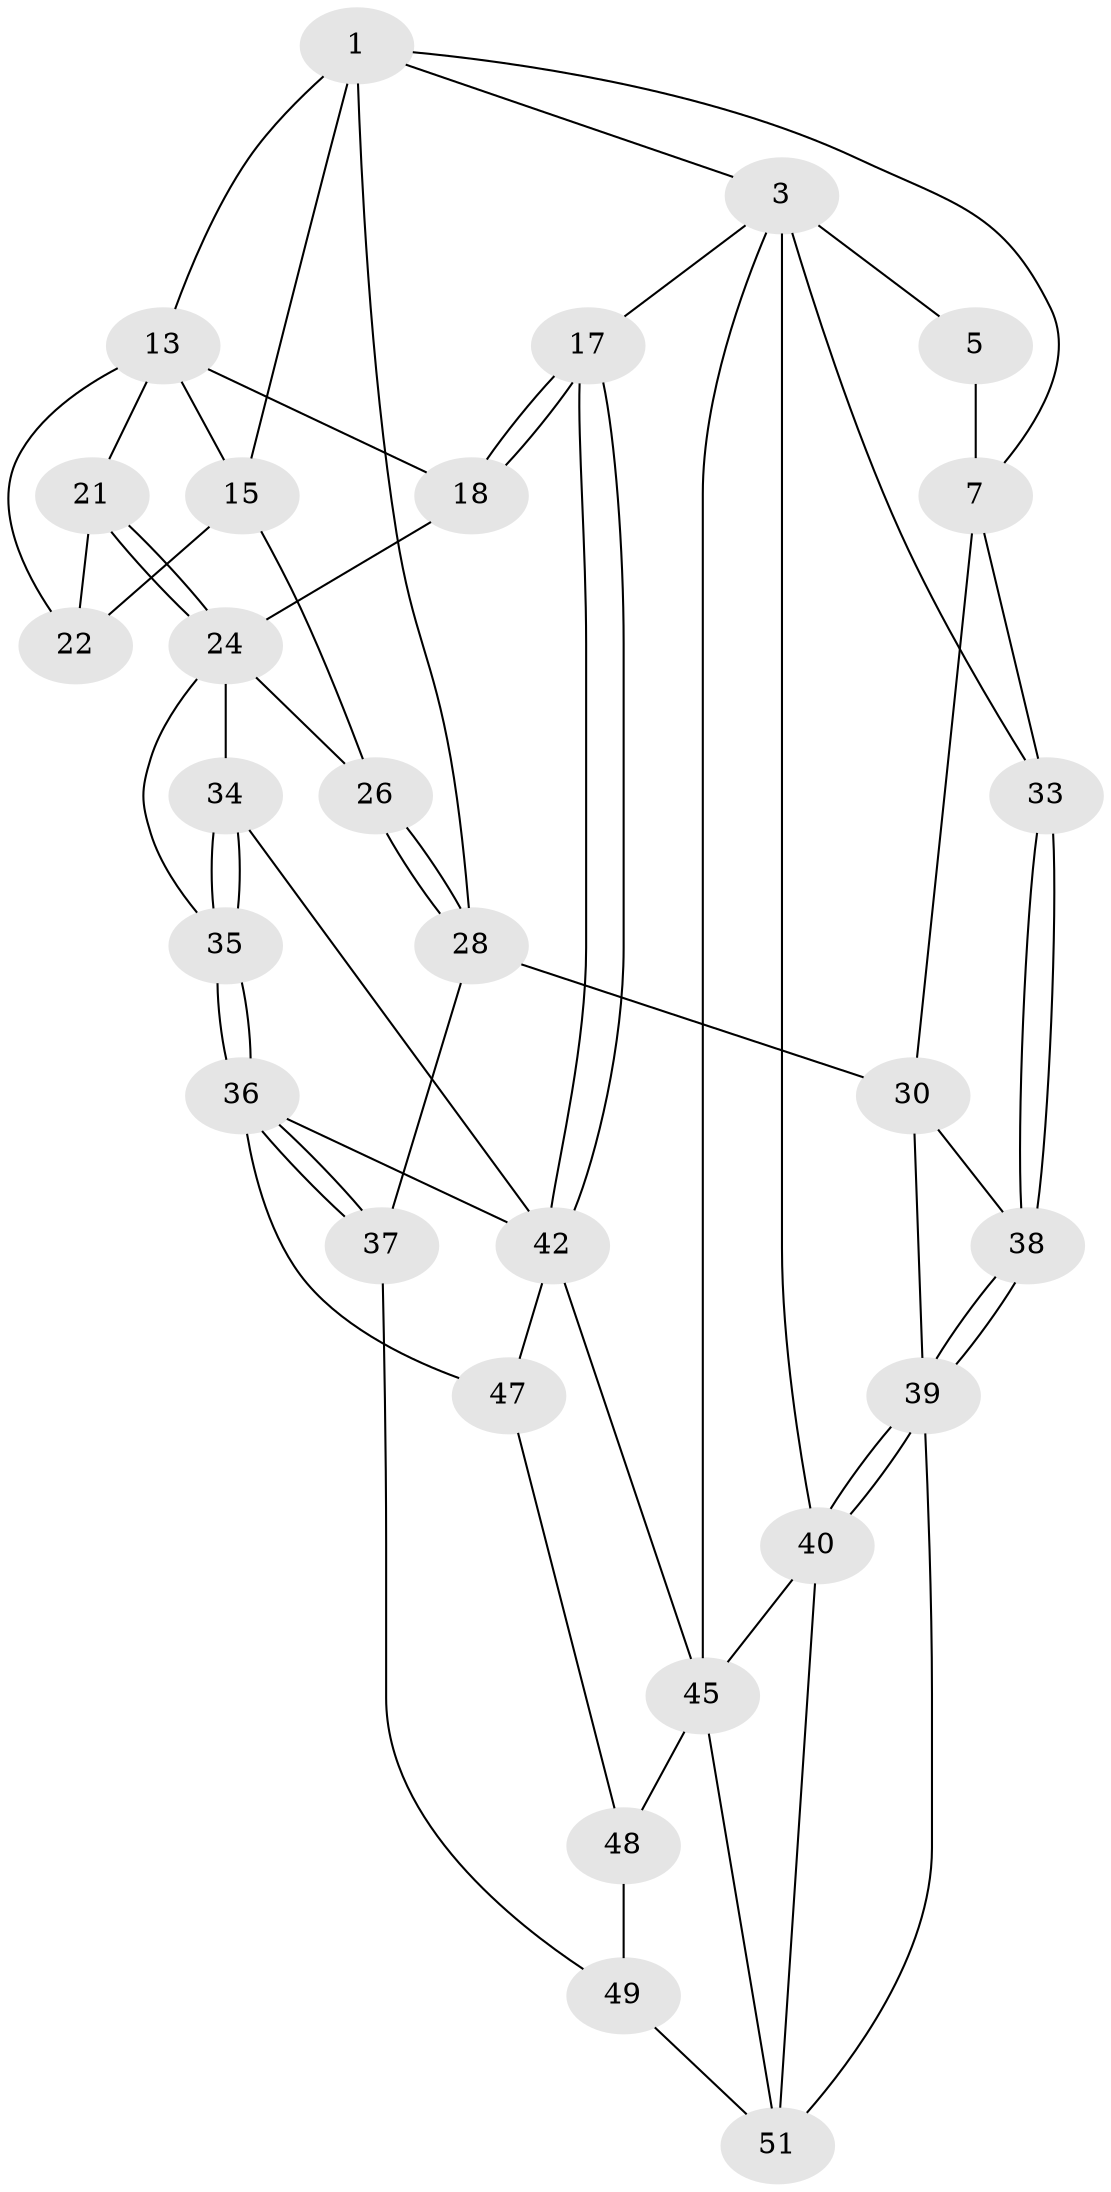// original degree distribution, {3: 0.03571428571428571, 4: 0.25, 5: 0.5, 6: 0.21428571428571427}
// Generated by graph-tools (version 1.1) at 2025/16/03/09/25 04:16:54]
// undirected, 28 vertices, 62 edges
graph export_dot {
graph [start="1"]
  node [color=gray90,style=filled];
  1 [pos="+0.5355968383463853+0",super="+2+6"];
  3 [pos="+1+0",super="+4"];
  5 [pos="+0.30981759218988913+0",super="+8"];
  7 [pos="+0.2915663181280064+0.1624396568627096",super="+11"];
  13 [pos="+0.7659689363052822+0",super="+14+20"];
  15 [pos="+0.5173761936133144+0.26605254996759564",super="+23"];
  17 [pos="+1+0.40805319815880076"];
  18 [pos="+1+0.3771889412303275",super="+19"];
  21 [pos="+0.6928494167645821+0.2451780955041038"];
  22 [pos="+0.6556025919468531+0.26495314051366486"];
  24 [pos="+0.7386240406351262+0.36439846177054164",super="+25+27"];
  26 [pos="+0.6514840463175933+0.3664138261011714"];
  28 [pos="+0.5015351262702575+0.5734959108550781",super="+29"];
  30 [pos="+0.30617969135095313+0.6000995038326278",super="+31"];
  33 [pos="+0+0.26834381920623235"];
  34 [pos="+0.8502406738447332+0.510906768191111"];
  35 [pos="+0.7402148668461157+0.5660107458712615"];
  36 [pos="+0.7203402549925316+0.5953465979747183",super="+44"];
  37 [pos="+0.6147734474821438+0.6033896236467352"];
  38 [pos="+0+0.5570965292281679"];
  39 [pos="+0+1",super="+53"];
  40 [pos="+0+1",super="+41"];
  42 [pos="+1+0.7756698650475712",super="+43+46"];
  45 [pos="+1+1",super="+55"];
  47 [pos="+0.8379439876155221+0.7675909304102091"];
  48 [pos="+0.7651887511623245+0.8342925483247546"];
  49 [pos="+0.6935577988487575+0.8266674216242764",super="+50"];
  51 [pos="+0.4245060976798478+0.9397827062981978",super="+52+54"];
  1 -- 3;
  1 -- 13;
  1 -- 7;
  1 -- 15;
  1 -- 28;
  3 -- 17;
  3 -- 45;
  3 -- 33;
  3 -- 5 [weight=2];
  3 -- 40;
  5 -- 7 [weight=2];
  7 -- 33;
  7 -- 30;
  13 -- 22;
  13 -- 15;
  13 -- 18;
  13 -- 21;
  15 -- 26;
  15 -- 22;
  17 -- 18;
  17 -- 18;
  17 -- 42;
  17 -- 42;
  18 -- 24 [weight=2];
  21 -- 22;
  21 -- 24;
  21 -- 24;
  24 -- 26;
  24 -- 35;
  24 -- 34;
  26 -- 28;
  26 -- 28;
  28 -- 37;
  28 -- 30;
  30 -- 38;
  30 -- 39;
  33 -- 38;
  33 -- 38;
  34 -- 35;
  34 -- 35;
  34 -- 42;
  35 -- 36;
  35 -- 36;
  36 -- 37;
  36 -- 37;
  36 -- 42;
  36 -- 47;
  37 -- 49;
  38 -- 39;
  38 -- 39;
  39 -- 40;
  39 -- 40;
  39 -- 51;
  40 -- 45;
  40 -- 51 [weight=2];
  42 -- 45;
  42 -- 47;
  45 -- 48;
  45 -- 51;
  47 -- 48;
  48 -- 49;
  49 -- 51 [weight=2];
}
